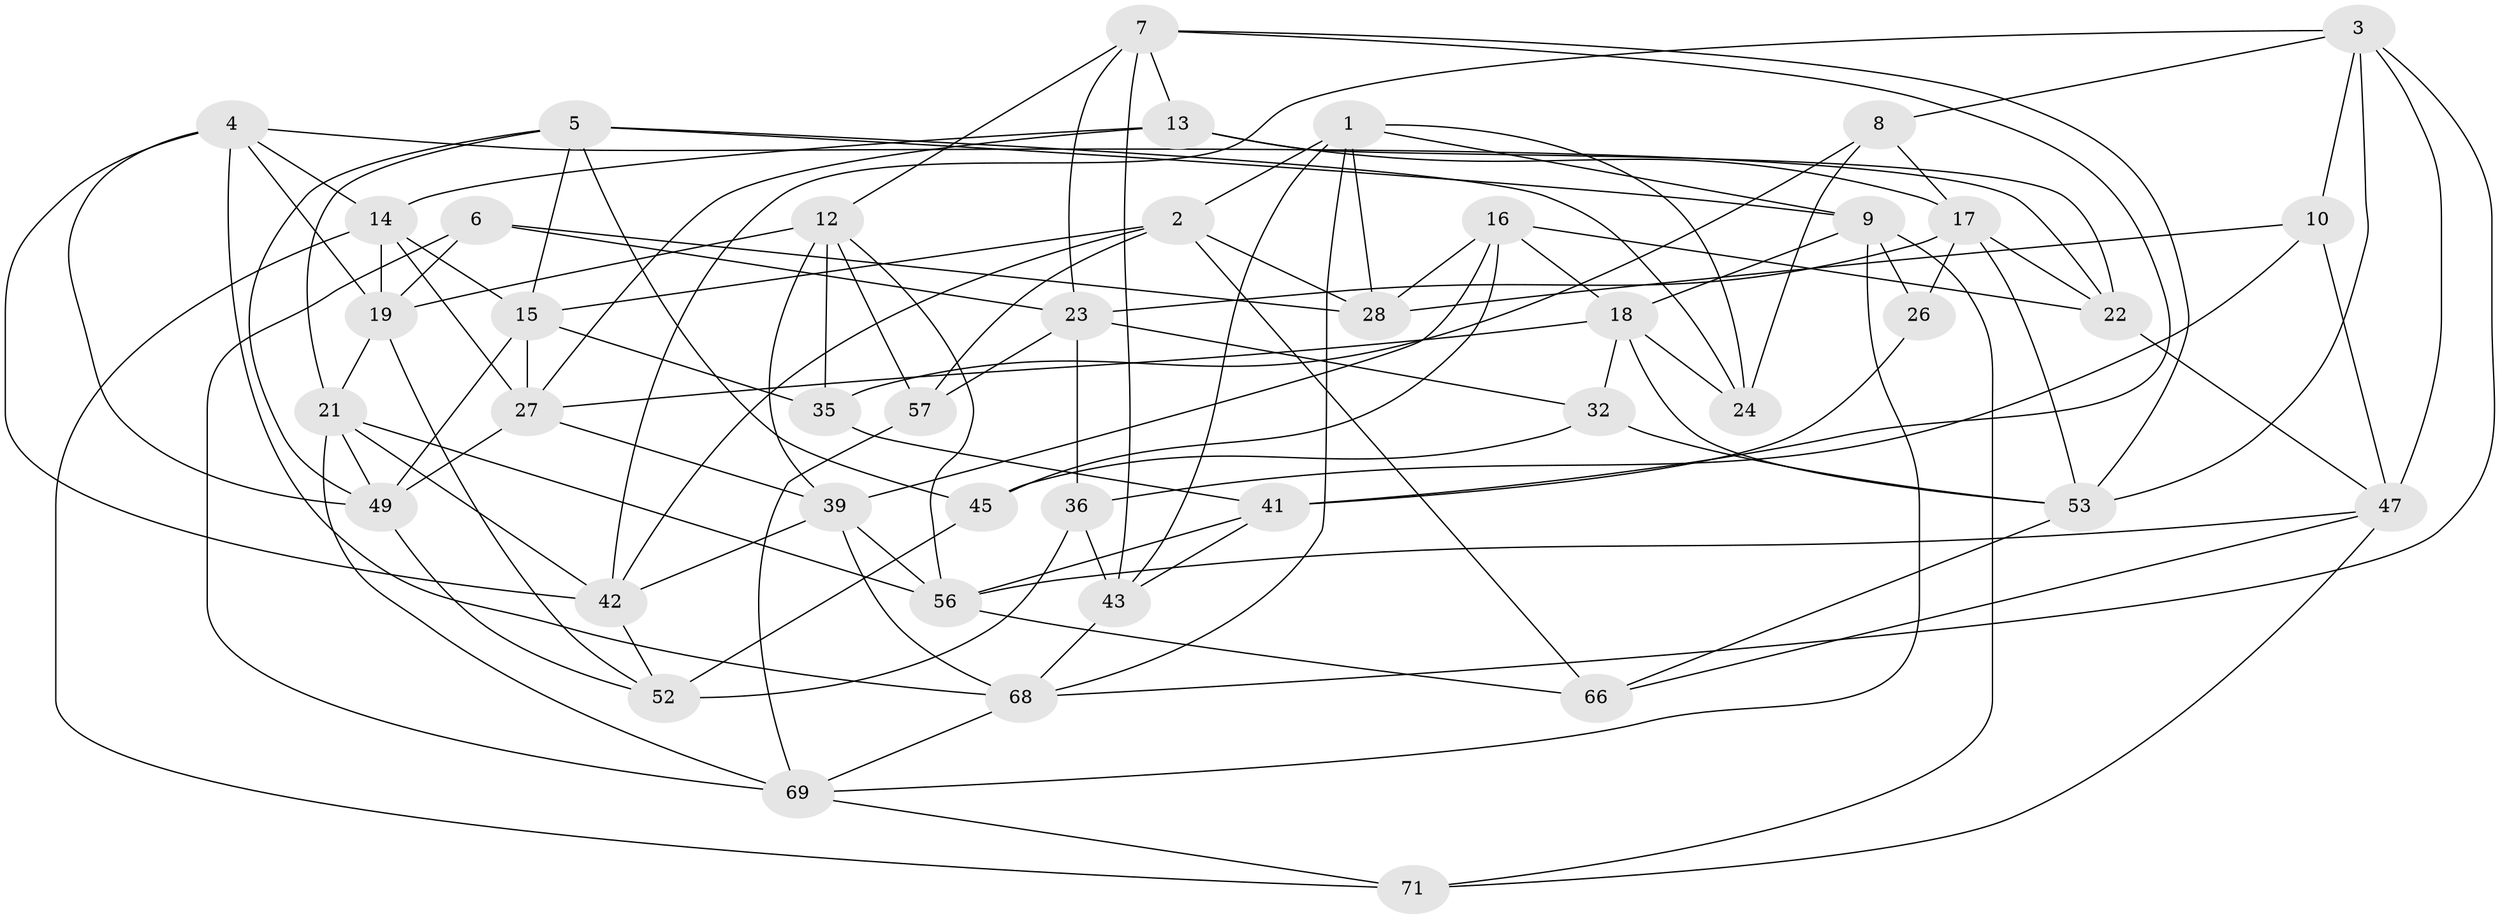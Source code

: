 // Generated by graph-tools (version 1.1) at 2025/52/02/27/25 19:52:31]
// undirected, 43 vertices, 113 edges
graph export_dot {
graph [start="1"]
  node [color=gray90,style=filled];
  1 [super="+25"];
  2 [super="+59"];
  3 [super="+72"];
  4 [super="+67"];
  5 [super="+11"];
  6;
  7 [super="+38"];
  8;
  9 [super="+31"];
  10;
  12 [super="+63"];
  13 [super="+20"];
  14 [super="+30"];
  15 [super="+37"];
  16 [super="+46"];
  17 [super="+33"];
  18 [super="+51"];
  19 [super="+74"];
  21 [super="+34"];
  22 [super="+29"];
  23 [super="+58"];
  24;
  26;
  27 [super="+60"];
  28 [super="+44"];
  32;
  35;
  36 [super="+40"];
  39 [super="+48"];
  41 [super="+54"];
  42 [super="+64"];
  43 [super="+55"];
  45;
  47 [super="+75"];
  49 [super="+50"];
  52 [super="+61"];
  53 [super="+65"];
  56 [super="+62"];
  57;
  66;
  68 [super="+70"];
  69 [super="+73"];
  71;
  1 -- 24;
  1 -- 2;
  1 -- 43;
  1 -- 68;
  1 -- 28;
  1 -- 9;
  2 -- 66;
  2 -- 57;
  2 -- 42;
  2 -- 28;
  2 -- 15;
  3 -- 47;
  3 -- 42;
  3 -- 53;
  3 -- 8;
  3 -- 10;
  3 -- 68;
  4 -- 19;
  4 -- 22;
  4 -- 49;
  4 -- 42;
  4 -- 14;
  4 -- 68;
  5 -- 21;
  5 -- 24;
  5 -- 49;
  5 -- 45;
  5 -- 9;
  5 -- 15;
  6 -- 19;
  6 -- 23;
  6 -- 69;
  6 -- 28;
  7 -- 43;
  7 -- 23;
  7 -- 13;
  7 -- 12;
  7 -- 41;
  7 -- 53;
  8 -- 35;
  8 -- 24;
  8 -- 17;
  9 -- 71;
  9 -- 18;
  9 -- 26;
  9 -- 69;
  10 -- 28;
  10 -- 36;
  10 -- 47;
  12 -- 57;
  12 -- 19;
  12 -- 35;
  12 -- 39;
  12 -- 56;
  13 -- 22 [weight=2];
  13 -- 27;
  13 -- 17;
  13 -- 14;
  14 -- 71;
  14 -- 19;
  14 -- 27;
  14 -- 15;
  15 -- 27;
  15 -- 35;
  15 -- 49;
  16 -- 39;
  16 -- 28 [weight=2];
  16 -- 45;
  16 -- 22;
  16 -- 18;
  17 -- 26;
  17 -- 23;
  17 -- 22;
  17 -- 53;
  18 -- 24;
  18 -- 53;
  18 -- 32;
  18 -- 27;
  19 -- 52;
  19 -- 21;
  21 -- 42;
  21 -- 56;
  21 -- 49;
  21 -- 69;
  22 -- 47;
  23 -- 57;
  23 -- 32;
  23 -- 36;
  26 -- 41 [weight=2];
  27 -- 49;
  27 -- 39;
  32 -- 45;
  32 -- 53;
  35 -- 41;
  36 -- 52 [weight=2];
  36 -- 43 [weight=2];
  39 -- 68;
  39 -- 42;
  39 -- 56;
  41 -- 43;
  41 -- 56;
  42 -- 52;
  43 -- 68;
  45 -- 52;
  47 -- 56;
  47 -- 66;
  47 -- 71;
  49 -- 52;
  53 -- 66;
  56 -- 66;
  57 -- 69;
  68 -- 69;
  69 -- 71;
}
